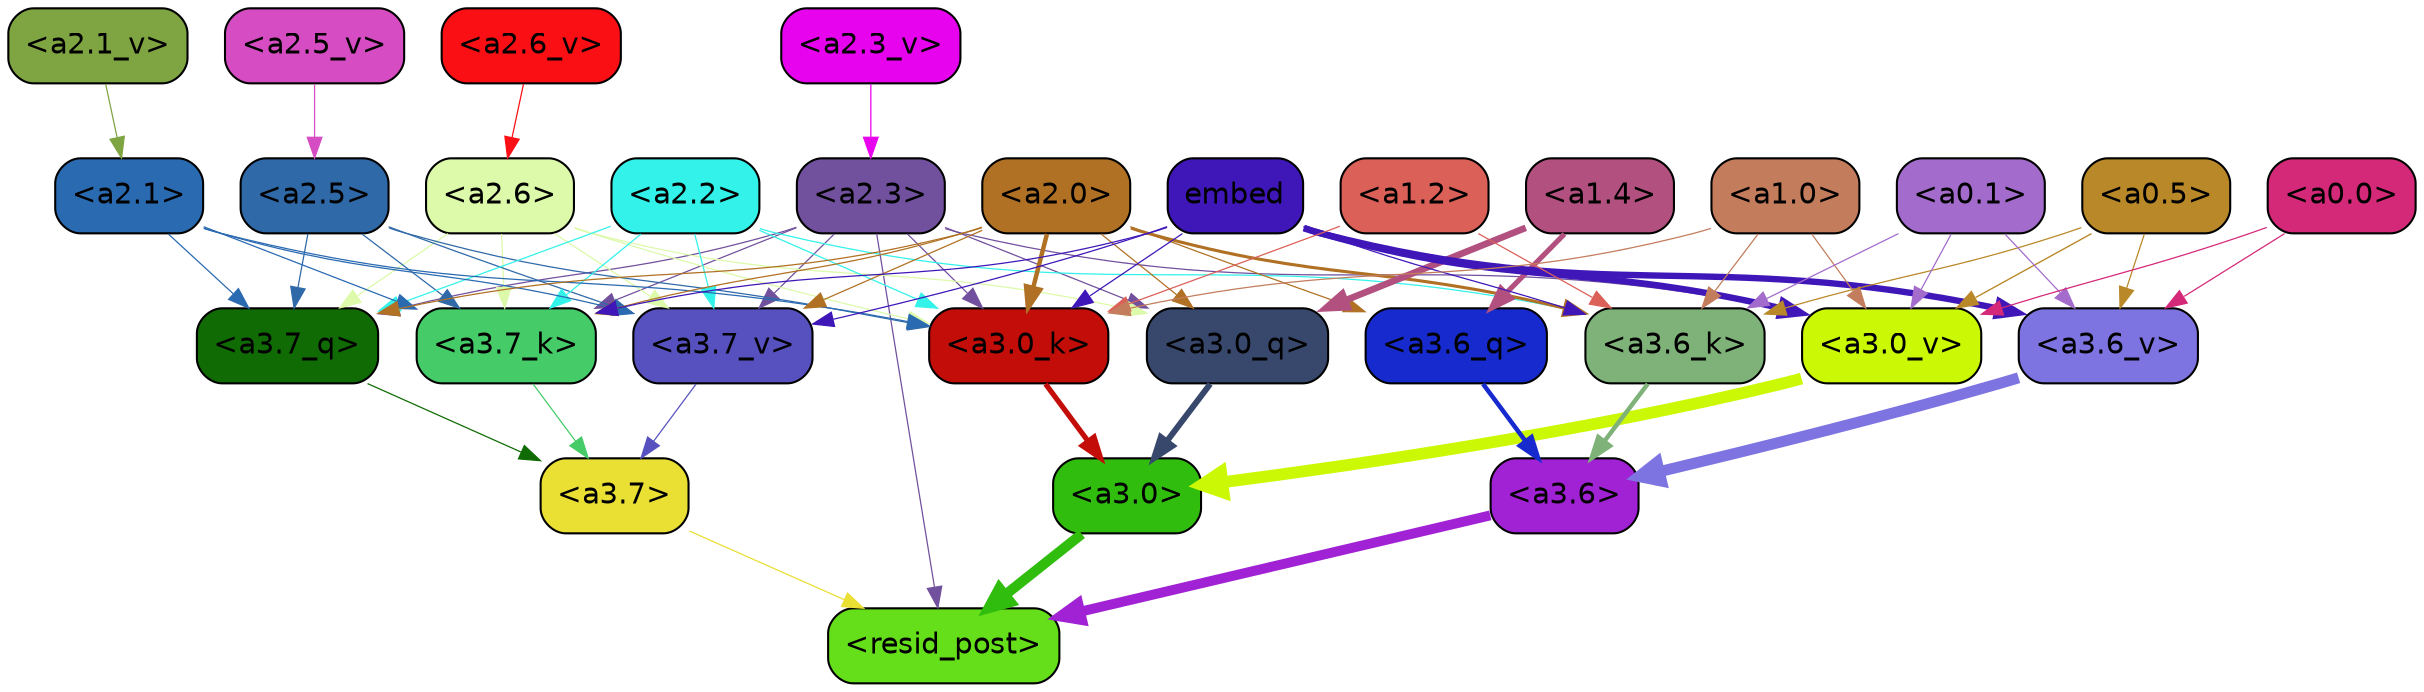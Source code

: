 strict digraph "" {
	graph [bgcolor=transparent,
		layout=dot,
		overlap=false,
		splines=true
	];
	"<a3.7>"	[color=black,
		fillcolor="#eadf33",
		fontname=Helvetica,
		shape=box,
		style="filled, rounded"];
	"<resid_post>"	[color=black,
		fillcolor="#66df1b",
		fontname=Helvetica,
		shape=box,
		style="filled, rounded"];
	"<a3.7>" -> "<resid_post>"	[color="#eadf33",
		penwidth=0.6];
	"<a3.6>"	[color=black,
		fillcolor="#a122d5",
		fontname=Helvetica,
		shape=box,
		style="filled, rounded"];
	"<a3.6>" -> "<resid_post>"	[color="#a122d5",
		penwidth=4.7534414529800415];
	"<a3.0>"	[color=black,
		fillcolor="#30bd0d",
		fontname=Helvetica,
		shape=box,
		style="filled, rounded"];
	"<a3.0>" -> "<resid_post>"	[color="#30bd0d",
		penwidth=4.898576855659485];
	"<a2.3>"	[color=black,
		fillcolor="#71509d",
		fontname=Helvetica,
		shape=box,
		style="filled, rounded"];
	"<a2.3>" -> "<resid_post>"	[color="#71509d",
		penwidth=0.6];
	"<a3.7_q>"	[color=black,
		fillcolor="#106b04",
		fontname=Helvetica,
		shape=box,
		style="filled, rounded"];
	"<a2.3>" -> "<a3.7_q>"	[color="#71509d",
		penwidth=0.6];
	"<a3.0_q>"	[color=black,
		fillcolor="#38476c",
		fontname=Helvetica,
		shape=box,
		style="filled, rounded"];
	"<a2.3>" -> "<a3.0_q>"	[color="#71509d",
		penwidth=0.6];
	"<a3.7_k>"	[color=black,
		fillcolor="#45cc68",
		fontname=Helvetica,
		shape=box,
		style="filled, rounded"];
	"<a2.3>" -> "<a3.7_k>"	[color="#71509d",
		penwidth=0.6];
	"<a3.0_k>"	[color=black,
		fillcolor="#c20d09",
		fontname=Helvetica,
		shape=box,
		style="filled, rounded"];
	"<a2.3>" -> "<a3.0_k>"	[color="#71509d",
		penwidth=0.6];
	"<a3.7_v>"	[color=black,
		fillcolor="#5751c0",
		fontname=Helvetica,
		shape=box,
		style="filled, rounded"];
	"<a2.3>" -> "<a3.7_v>"	[color="#71509d",
		penwidth=0.6];
	"<a3.0_v>"	[color=black,
		fillcolor="#cbf905",
		fontname=Helvetica,
		shape=box,
		style="filled, rounded"];
	"<a2.3>" -> "<a3.0_v>"	[color="#71509d",
		penwidth=0.6];
	"<a3.7_q>" -> "<a3.7>"	[color="#106b04",
		penwidth=0.6];
	"<a3.6_q>"	[color=black,
		fillcolor="#162ace",
		fontname=Helvetica,
		shape=box,
		style="filled, rounded"];
	"<a3.6_q>" -> "<a3.6>"	[color="#162ace",
		penwidth=2.160832464694977];
	"<a3.0_q>" -> "<a3.0>"	[color="#38476c",
		penwidth=2.870753765106201];
	"<a3.7_k>" -> "<a3.7>"	[color="#45cc68",
		penwidth=0.6];
	"<a3.6_k>"	[color=black,
		fillcolor="#7eb279",
		fontname=Helvetica,
		shape=box,
		style="filled, rounded"];
	"<a3.6_k>" -> "<a3.6>"	[color="#7eb279",
		penwidth=2.13908451795578];
	"<a3.0_k>" -> "<a3.0>"	[color="#c20d09",
		penwidth=2.520303964614868];
	"<a3.7_v>" -> "<a3.7>"	[color="#5751c0",
		penwidth=0.6];
	"<a3.6_v>"	[color=black,
		fillcolor="#7d74e2",
		fontname=Helvetica,
		shape=box,
		style="filled, rounded"];
	"<a3.6_v>" -> "<a3.6>"	[color="#7d74e2",
		penwidth=5.297133803367615];
	"<a3.0_v>" -> "<a3.0>"	[color="#cbf905",
		penwidth=5.680712580680847];
	"<a2.6>"	[color=black,
		fillcolor="#dcfaa9",
		fontname=Helvetica,
		shape=box,
		style="filled, rounded"];
	"<a2.6>" -> "<a3.7_q>"	[color="#dcfaa9",
		penwidth=0.6];
	"<a2.6>" -> "<a3.0_q>"	[color="#dcfaa9",
		penwidth=0.6];
	"<a2.6>" -> "<a3.7_k>"	[color="#dcfaa9",
		penwidth=0.6];
	"<a2.6>" -> "<a3.0_k>"	[color="#dcfaa9",
		penwidth=0.6];
	"<a2.6>" -> "<a3.7_v>"	[color="#dcfaa9",
		penwidth=0.6];
	"<a2.5>"	[color=black,
		fillcolor="#2f69a8",
		fontname=Helvetica,
		shape=box,
		style="filled, rounded"];
	"<a2.5>" -> "<a3.7_q>"	[color="#2f69a8",
		penwidth=0.6];
	"<a2.5>" -> "<a3.7_k>"	[color="#2f69a8",
		penwidth=0.6];
	"<a2.5>" -> "<a3.0_k>"	[color="#2f69a8",
		penwidth=0.6];
	"<a2.5>" -> "<a3.7_v>"	[color="#2f69a8",
		penwidth=0.6];
	"<a2.2>"	[color=black,
		fillcolor="#33f2ea",
		fontname=Helvetica,
		shape=box,
		style="filled, rounded"];
	"<a2.2>" -> "<a3.7_q>"	[color="#33f2ea",
		penwidth=0.6];
	"<a2.2>" -> "<a3.7_k>"	[color="#33f2ea",
		penwidth=0.6];
	"<a2.2>" -> "<a3.6_k>"	[color="#33f2ea",
		penwidth=0.6];
	"<a2.2>" -> "<a3.0_k>"	[color="#33f2ea",
		penwidth=0.6];
	"<a2.2>" -> "<a3.7_v>"	[color="#33f2ea",
		penwidth=0.6];
	"<a2.1>"	[color=black,
		fillcolor="#2a6ab1",
		fontname=Helvetica,
		shape=box,
		style="filled, rounded"];
	"<a2.1>" -> "<a3.7_q>"	[color="#2a6ab1",
		penwidth=0.6];
	"<a2.1>" -> "<a3.7_k>"	[color="#2a6ab1",
		penwidth=0.6];
	"<a2.1>" -> "<a3.0_k>"	[color="#2a6ab1",
		penwidth=0.6];
	"<a2.1>" -> "<a3.7_v>"	[color="#2a6ab1",
		penwidth=0.6];
	"<a2.0>"	[color=black,
		fillcolor="#b07124",
		fontname=Helvetica,
		shape=box,
		style="filled, rounded"];
	"<a2.0>" -> "<a3.7_q>"	[color="#b07124",
		penwidth=0.6];
	"<a2.0>" -> "<a3.6_q>"	[color="#b07124",
		penwidth=0.6];
	"<a2.0>" -> "<a3.0_q>"	[color="#b07124",
		penwidth=0.6];
	"<a2.0>" -> "<a3.7_k>"	[color="#b07124",
		penwidth=0.6];
	"<a2.0>" -> "<a3.6_k>"	[color="#b07124",
		penwidth=1.4855384826660156];
	"<a2.0>" -> "<a3.0_k>"	[color="#b07124",
		penwidth=2.142689883708954];
	"<a2.0>" -> "<a3.7_v>"	[color="#b07124",
		penwidth=0.6];
	"<a1.4>"	[color=black,
		fillcolor="#b2507f",
		fontname=Helvetica,
		shape=box,
		style="filled, rounded"];
	"<a1.4>" -> "<a3.6_q>"	[color="#b2507f",
		penwidth=2.4767253398895264];
	"<a1.4>" -> "<a3.0_q>"	[color="#b2507f",
		penwidth=3.192750334739685];
	embed	[color=black,
		fillcolor="#3f17b8",
		fontname=Helvetica,
		shape=box,
		style="filled, rounded"];
	embed -> "<a3.7_k>"	[color="#3f17b8",
		penwidth=0.6];
	embed -> "<a3.6_k>"	[color="#3f17b8",
		penwidth=0.6];
	embed -> "<a3.0_k>"	[color="#3f17b8",
		penwidth=0.6015868484973907];
	embed -> "<a3.7_v>"	[color="#3f17b8",
		penwidth=0.6];
	embed -> "<a3.6_v>"	[color="#3f17b8",
		penwidth=3.067279100418091];
	embed -> "<a3.0_v>"	[color="#3f17b8",
		penwidth=3.0891895294189453];
	"<a1.2>"	[color=black,
		fillcolor="#db6058",
		fontname=Helvetica,
		shape=box,
		style="filled, rounded"];
	"<a1.2>" -> "<a3.6_k>"	[color="#db6058",
		penwidth=0.6];
	"<a1.2>" -> "<a3.0_k>"	[color="#db6058",
		penwidth=0.6];
	"<a1.0>"	[color=black,
		fillcolor="#c37d5c",
		fontname=Helvetica,
		shape=box,
		style="filled, rounded"];
	"<a1.0>" -> "<a3.6_k>"	[color="#c37d5c",
		penwidth=0.6];
	"<a1.0>" -> "<a3.0_k>"	[color="#c37d5c",
		penwidth=0.6];
	"<a1.0>" -> "<a3.0_v>"	[color="#c37d5c",
		penwidth=0.6];
	"<a0.5>"	[color=black,
		fillcolor="#b98828",
		fontname=Helvetica,
		shape=box,
		style="filled, rounded"];
	"<a0.5>" -> "<a3.6_k>"	[color="#b98828",
		penwidth=0.6];
	"<a0.5>" -> "<a3.6_v>"	[color="#b98828",
		penwidth=0.6];
	"<a0.5>" -> "<a3.0_v>"	[color="#b98828",
		penwidth=0.6549575447570533];
	"<a0.1>"	[color=black,
		fillcolor="#a36ccc",
		fontname=Helvetica,
		shape=box,
		style="filled, rounded"];
	"<a0.1>" -> "<a3.6_k>"	[color="#a36ccc",
		penwidth=0.6];
	"<a0.1>" -> "<a3.6_v>"	[color="#a36ccc",
		penwidth=0.6];
	"<a0.1>" -> "<a3.0_v>"	[color="#a36ccc",
		penwidth=0.6];
	"<a0.0>"	[color=black,
		fillcolor="#d42979",
		fontname=Helvetica,
		shape=box,
		style="filled, rounded"];
	"<a0.0>" -> "<a3.6_v>"	[color="#d42979",
		penwidth=0.6];
	"<a0.0>" -> "<a3.0_v>"	[color="#d42979",
		penwidth=0.6];
	"<a2.6_v>"	[color=black,
		fillcolor="#fa0f14",
		fontname=Helvetica,
		shape=box,
		style="filled, rounded"];
	"<a2.6_v>" -> "<a2.6>"	[color="#fa0f14",
		penwidth=0.6];
	"<a2.5_v>"	[color=black,
		fillcolor="#d64dc3",
		fontname=Helvetica,
		shape=box,
		style="filled, rounded"];
	"<a2.5_v>" -> "<a2.5>"	[color="#d64dc3",
		penwidth=0.6];
	"<a2.3_v>"	[color=black,
		fillcolor="#e803ee",
		fontname=Helvetica,
		shape=box,
		style="filled, rounded"];
	"<a2.3_v>" -> "<a2.3>"	[color="#e803ee",
		penwidth=0.6];
	"<a2.1_v>"	[color=black,
		fillcolor="#7fa442",
		fontname=Helvetica,
		shape=box,
		style="filled, rounded"];
	"<a2.1_v>" -> "<a2.1>"	[color="#7fa442",
		penwidth=0.6];
}
